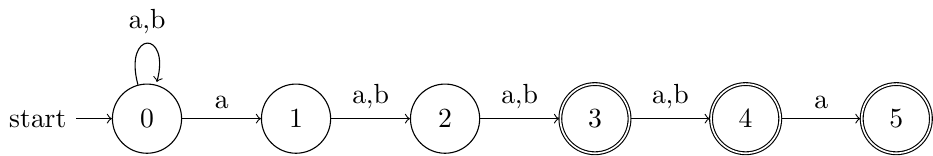 \documentclass[tikz]{standalone}
\usetikzlibrary{arrows, automata, calc, positioning}
\begin{document}
\begin{tikzpicture}
    \node[state, initial] (0) at (0,0) {0};
    \node[state] (1) [right=of 0] {1};
    \node[state] (2) [right=of 1] {2};
    \node[state, accepting] (3) [right=of 2] {3};
    \node[state, accepting] (4) [right=of 3] {4};
    \node[state, accepting] (5) [right=of 4] {5};

    \path[->]
        (0) edge [loop above] node [above] {a,b} (0)
        (0) edge node [above] {a} (1)
        (1) edge node [above] {a,b} (2)
        (2) edge node [above] {a,b} (3)
        (3) edge node [above] {a,b} (4)
        (4) edge node [above] {a} (5);
\end{tikzpicture}
\end{document}
